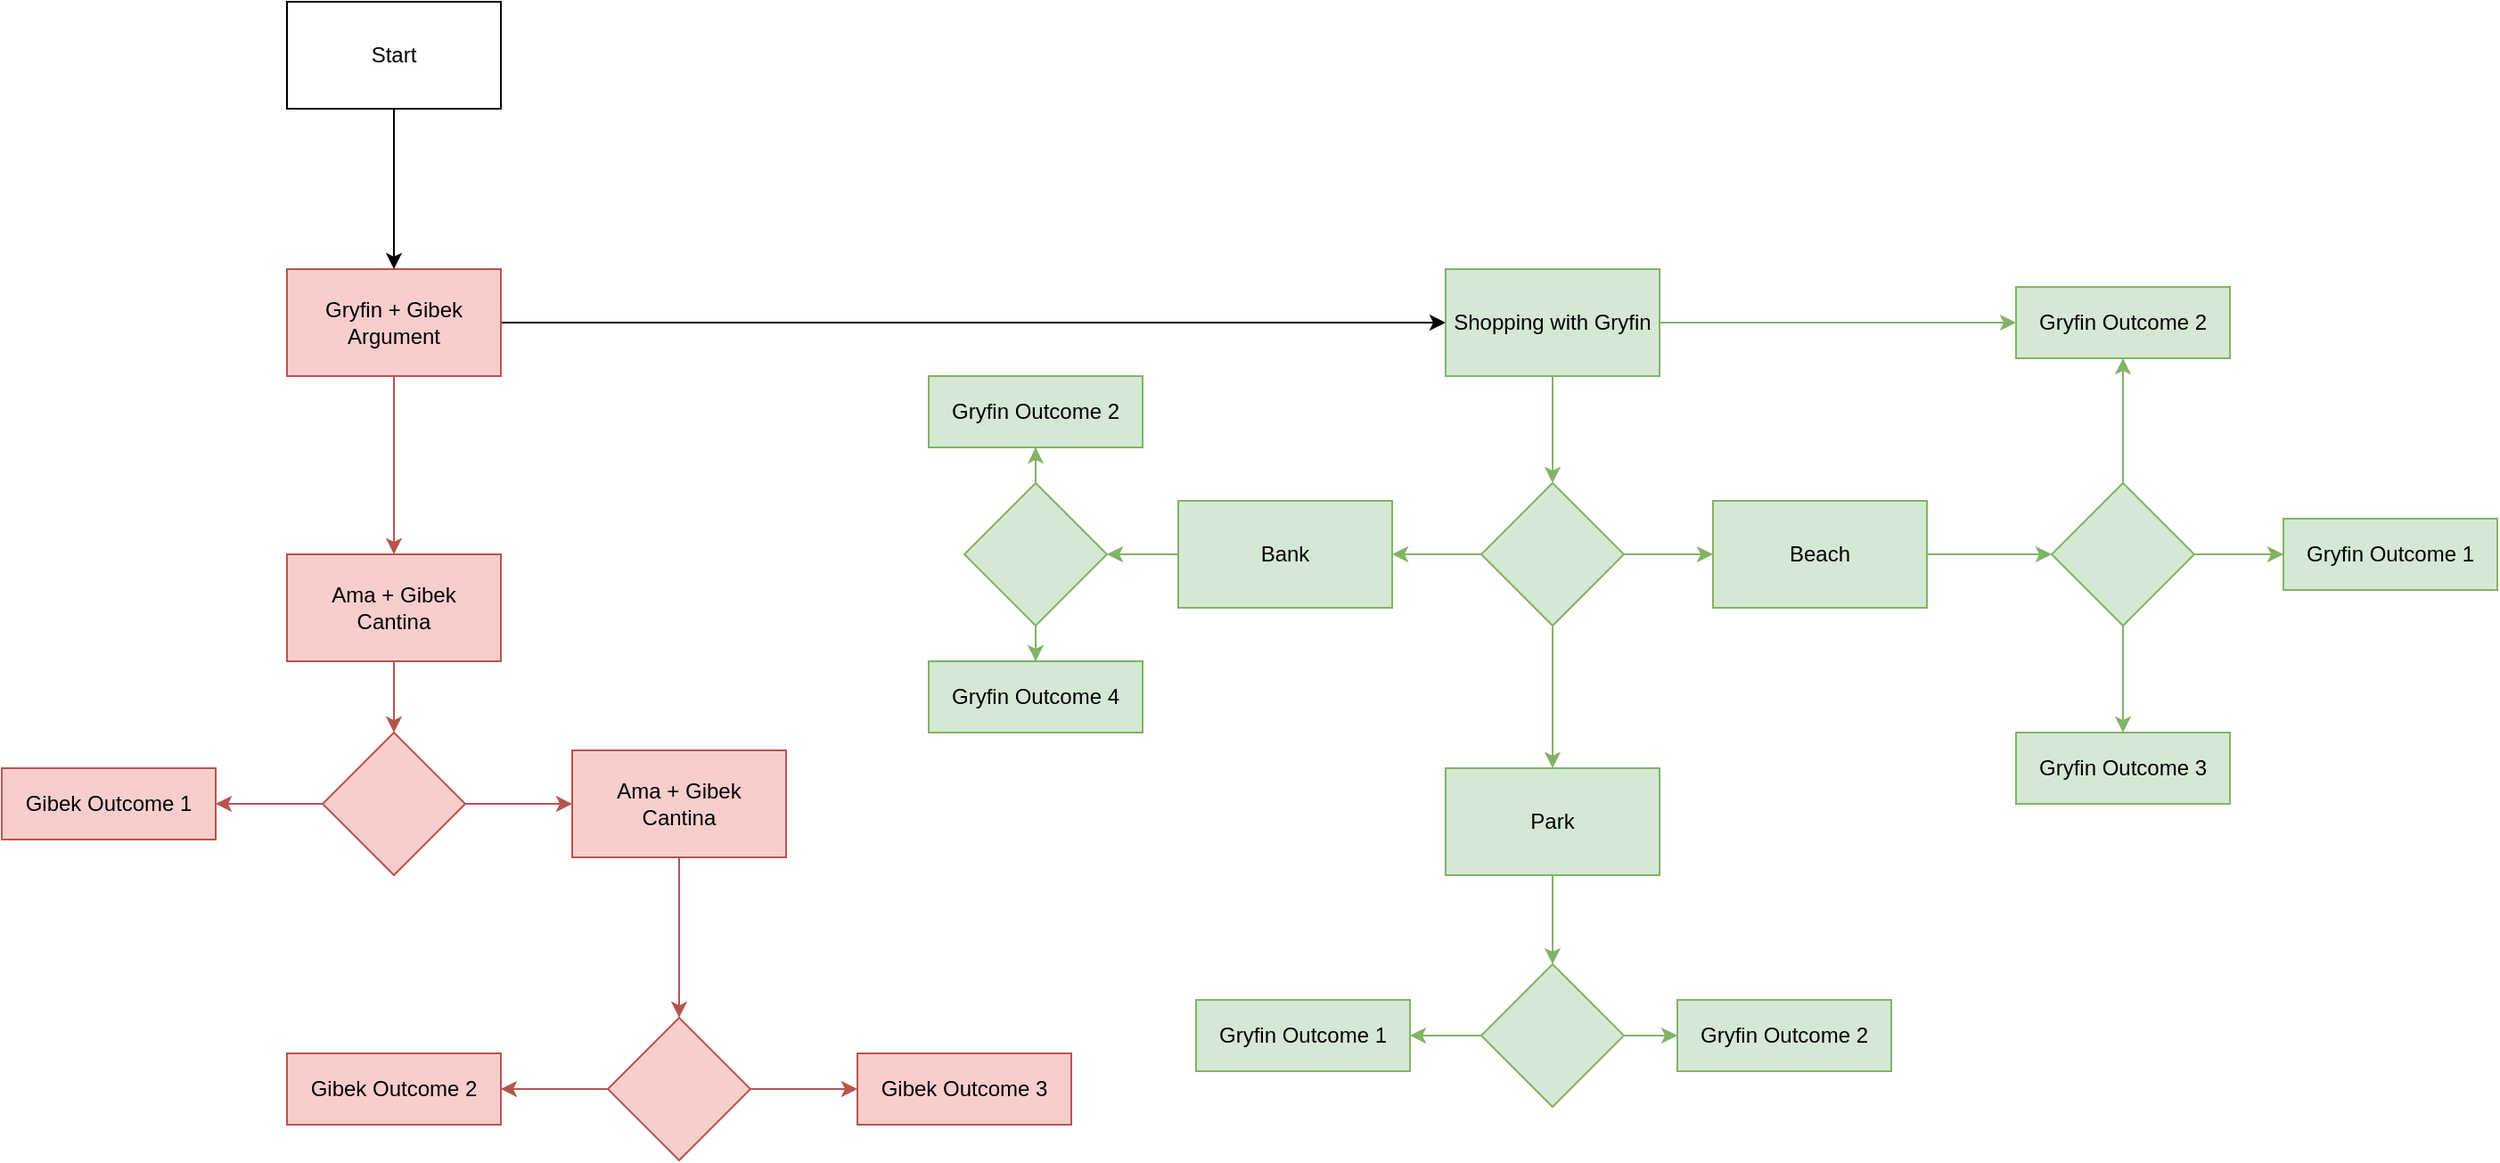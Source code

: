 <mxfile version="15.5.8" type="github">
  <diagram id="Kqes_oFT5_Saav1O1c4u" name="Page-1">
    <mxGraphModel dx="1433" dy="2889" grid="1" gridSize="10" guides="1" tooltips="1" connect="1" arrows="1" fold="1" page="1" pageScale="1" pageWidth="827" pageHeight="1169" math="0" shadow="0">
      <root>
        <mxCell id="0" />
        <mxCell id="1" parent="0" />
        <mxCell id="sISUxXmNFbpfwjOgmo3v-1" value="Gibek Outcome 1" style="rounded=0;whiteSpace=wrap;html=1;fillColor=#f8cecc;strokeColor=#b85450;" vertex="1" parent="1">
          <mxGeometry x="200" y="360" width="120" height="40" as="geometry" />
        </mxCell>
        <mxCell id="sISUxXmNFbpfwjOgmo3v-3" value="Gibek Outcome 2" style="rounded=0;whiteSpace=wrap;html=1;fillColor=#f8cecc;strokeColor=#b85450;" vertex="1" parent="1">
          <mxGeometry x="360" y="520" width="120" height="40" as="geometry" />
        </mxCell>
        <mxCell id="sISUxXmNFbpfwjOgmo3v-4" value="Gibek Outcome 3" style="rounded=0;whiteSpace=wrap;html=1;fillColor=#f8cecc;strokeColor=#b85450;" vertex="1" parent="1">
          <mxGeometry x="680" y="520" width="120" height="40" as="geometry" />
        </mxCell>
        <mxCell id="sISUxXmNFbpfwjOgmo3v-12" style="edgeStyle=orthogonalEdgeStyle;rounded=0;orthogonalLoop=1;jettySize=auto;html=1;entryX=0.5;entryY=0;entryDx=0;entryDy=0;fillColor=#f8cecc;strokeColor=#b85450;" edge="1" parent="1" source="sISUxXmNFbpfwjOgmo3v-6" target="sISUxXmNFbpfwjOgmo3v-7">
          <mxGeometry relative="1" as="geometry" />
        </mxCell>
        <mxCell id="sISUxXmNFbpfwjOgmo3v-29" style="edgeStyle=orthogonalEdgeStyle;rounded=0;orthogonalLoop=1;jettySize=auto;html=1;entryX=0;entryY=0.5;entryDx=0;entryDy=0;" edge="1" parent="1" source="sISUxXmNFbpfwjOgmo3v-6" target="sISUxXmNFbpfwjOgmo3v-24">
          <mxGeometry relative="1" as="geometry" />
        </mxCell>
        <mxCell id="sISUxXmNFbpfwjOgmo3v-6" value="Gryfin + Gibek Argument" style="rounded=0;whiteSpace=wrap;html=1;fillColor=#f8cecc;strokeColor=#b85450;" vertex="1" parent="1">
          <mxGeometry x="360" y="80" width="120" height="60" as="geometry" />
        </mxCell>
        <mxCell id="sISUxXmNFbpfwjOgmo3v-15" style="edgeStyle=orthogonalEdgeStyle;rounded=0;orthogonalLoop=1;jettySize=auto;html=1;entryX=0.5;entryY=0;entryDx=0;entryDy=0;fillColor=#f8cecc;strokeColor=#b85450;" edge="1" parent="1" source="sISUxXmNFbpfwjOgmo3v-7" target="sISUxXmNFbpfwjOgmo3v-10">
          <mxGeometry relative="1" as="geometry" />
        </mxCell>
        <mxCell id="sISUxXmNFbpfwjOgmo3v-7" value="Ama + Gibek &lt;br&gt;Cantina" style="rounded=0;whiteSpace=wrap;html=1;fillColor=#f8cecc;strokeColor=#b85450;" vertex="1" parent="1">
          <mxGeometry x="360" y="240" width="120" height="60" as="geometry" />
        </mxCell>
        <mxCell id="sISUxXmNFbpfwjOgmo3v-18" style="edgeStyle=orthogonalEdgeStyle;rounded=0;orthogonalLoop=1;jettySize=auto;html=1;entryX=0.5;entryY=0;entryDx=0;entryDy=0;fillColor=#f8cecc;strokeColor=#b85450;" edge="1" parent="1" source="sISUxXmNFbpfwjOgmo3v-8" target="sISUxXmNFbpfwjOgmo3v-11">
          <mxGeometry relative="1" as="geometry" />
        </mxCell>
        <mxCell id="sISUxXmNFbpfwjOgmo3v-8" value="Ama + Gibek &lt;br&gt;Cantina" style="rounded=0;whiteSpace=wrap;html=1;fillColor=#f8cecc;strokeColor=#b85450;" vertex="1" parent="1">
          <mxGeometry x="520" y="350" width="120" height="60" as="geometry" />
        </mxCell>
        <mxCell id="sISUxXmNFbpfwjOgmo3v-16" style="edgeStyle=orthogonalEdgeStyle;rounded=0;orthogonalLoop=1;jettySize=auto;html=1;entryX=1;entryY=0.5;entryDx=0;entryDy=0;fillColor=#f8cecc;strokeColor=#b85450;" edge="1" parent="1" source="sISUxXmNFbpfwjOgmo3v-10" target="sISUxXmNFbpfwjOgmo3v-1">
          <mxGeometry relative="1" as="geometry" />
        </mxCell>
        <mxCell id="sISUxXmNFbpfwjOgmo3v-17" style="edgeStyle=orthogonalEdgeStyle;rounded=0;orthogonalLoop=1;jettySize=auto;html=1;entryX=0;entryY=0.5;entryDx=0;entryDy=0;fillColor=#f8cecc;strokeColor=#b85450;" edge="1" parent="1" source="sISUxXmNFbpfwjOgmo3v-10" target="sISUxXmNFbpfwjOgmo3v-8">
          <mxGeometry relative="1" as="geometry" />
        </mxCell>
        <mxCell id="sISUxXmNFbpfwjOgmo3v-10" value="" style="rhombus;whiteSpace=wrap;html=1;fillColor=#f8cecc;strokeColor=#b85450;" vertex="1" parent="1">
          <mxGeometry x="380" y="340" width="80" height="80" as="geometry" />
        </mxCell>
        <mxCell id="sISUxXmNFbpfwjOgmo3v-19" style="edgeStyle=orthogonalEdgeStyle;rounded=0;orthogonalLoop=1;jettySize=auto;html=1;entryX=0;entryY=0.5;entryDx=0;entryDy=0;fillColor=#f8cecc;strokeColor=#b85450;" edge="1" parent="1" source="sISUxXmNFbpfwjOgmo3v-11" target="sISUxXmNFbpfwjOgmo3v-4">
          <mxGeometry relative="1" as="geometry" />
        </mxCell>
        <mxCell id="sISUxXmNFbpfwjOgmo3v-20" style="edgeStyle=orthogonalEdgeStyle;rounded=0;orthogonalLoop=1;jettySize=auto;html=1;entryX=1;entryY=0.5;entryDx=0;entryDy=0;fillColor=#f8cecc;strokeColor=#b85450;" edge="1" parent="1" source="sISUxXmNFbpfwjOgmo3v-11" target="sISUxXmNFbpfwjOgmo3v-3">
          <mxGeometry relative="1" as="geometry" />
        </mxCell>
        <mxCell id="sISUxXmNFbpfwjOgmo3v-11" value="" style="rhombus;whiteSpace=wrap;html=1;fillColor=#f8cecc;strokeColor=#b85450;" vertex="1" parent="1">
          <mxGeometry x="540" y="500" width="80" height="80" as="geometry" />
        </mxCell>
        <mxCell id="sISUxXmNFbpfwjOgmo3v-22" style="edgeStyle=orthogonalEdgeStyle;rounded=0;orthogonalLoop=1;jettySize=auto;html=1;entryX=0.5;entryY=0;entryDx=0;entryDy=0;" edge="1" parent="1" source="sISUxXmNFbpfwjOgmo3v-21" target="sISUxXmNFbpfwjOgmo3v-6">
          <mxGeometry relative="1" as="geometry" />
        </mxCell>
        <mxCell id="sISUxXmNFbpfwjOgmo3v-21" value="Start" style="rounded=0;whiteSpace=wrap;html=1;" vertex="1" parent="1">
          <mxGeometry x="360" y="-70" width="120" height="60" as="geometry" />
        </mxCell>
        <mxCell id="sISUxXmNFbpfwjOgmo3v-30" style="edgeStyle=orthogonalEdgeStyle;rounded=0;orthogonalLoop=1;jettySize=auto;html=1;entryX=0;entryY=0.5;entryDx=0;entryDy=0;fillColor=#d5e8d4;strokeColor=#82b366;" edge="1" parent="1" source="sISUxXmNFbpfwjOgmo3v-24" target="sISUxXmNFbpfwjOgmo3v-26">
          <mxGeometry relative="1" as="geometry" />
        </mxCell>
        <mxCell id="sISUxXmNFbpfwjOgmo3v-32" style="edgeStyle=orthogonalEdgeStyle;rounded=0;orthogonalLoop=1;jettySize=auto;html=1;entryX=0.5;entryY=0;entryDx=0;entryDy=0;fillColor=#d5e8d4;strokeColor=#82b366;" edge="1" parent="1" source="sISUxXmNFbpfwjOgmo3v-24" target="sISUxXmNFbpfwjOgmo3v-31">
          <mxGeometry relative="1" as="geometry" />
        </mxCell>
        <mxCell id="sISUxXmNFbpfwjOgmo3v-24" value="Shopping with Gryfin" style="rounded=0;whiteSpace=wrap;html=1;fillColor=#d5e8d4;strokeColor=#82b366;" vertex="1" parent="1">
          <mxGeometry x="1010" y="80" width="120" height="60" as="geometry" />
        </mxCell>
        <mxCell id="sISUxXmNFbpfwjOgmo3v-25" value="Gryfin Outcome 1" style="rounded=0;whiteSpace=wrap;html=1;fillColor=#d5e8d4;strokeColor=#82b366;" vertex="1" parent="1">
          <mxGeometry x="870" y="490" width="120" height="40" as="geometry" />
        </mxCell>
        <mxCell id="sISUxXmNFbpfwjOgmo3v-26" value="Gryfin Outcome 2" style="rounded=0;whiteSpace=wrap;html=1;fillColor=#d5e8d4;strokeColor=#82b366;" vertex="1" parent="1">
          <mxGeometry x="1330" y="90" width="120" height="40" as="geometry" />
        </mxCell>
        <mxCell id="sISUxXmNFbpfwjOgmo3v-27" value="Gryfin Outcome 3" style="rounded=0;whiteSpace=wrap;html=1;fillColor=#d5e8d4;strokeColor=#82b366;" vertex="1" parent="1">
          <mxGeometry x="1330" y="340" width="120" height="40" as="geometry" />
        </mxCell>
        <mxCell id="sISUxXmNFbpfwjOgmo3v-28" value="Gryfin Outcome 4" style="rounded=0;whiteSpace=wrap;html=1;fillColor=#d5e8d4;strokeColor=#82b366;" vertex="1" parent="1">
          <mxGeometry x="720" y="300" width="120" height="40" as="geometry" />
        </mxCell>
        <mxCell id="sISUxXmNFbpfwjOgmo3v-38" style="edgeStyle=orthogonalEdgeStyle;rounded=0;orthogonalLoop=1;jettySize=auto;html=1;entryX=1;entryY=0.5;entryDx=0;entryDy=0;fillColor=#d5e8d4;strokeColor=#82b366;" edge="1" parent="1" source="sISUxXmNFbpfwjOgmo3v-31" target="sISUxXmNFbpfwjOgmo3v-34">
          <mxGeometry relative="1" as="geometry" />
        </mxCell>
        <mxCell id="sISUxXmNFbpfwjOgmo3v-44" style="edgeStyle=orthogonalEdgeStyle;rounded=0;orthogonalLoop=1;jettySize=auto;html=1;entryX=0.5;entryY=0;entryDx=0;entryDy=0;fillColor=#d5e8d4;strokeColor=#82b366;" edge="1" parent="1" source="sISUxXmNFbpfwjOgmo3v-31" target="sISUxXmNFbpfwjOgmo3v-35">
          <mxGeometry relative="1" as="geometry" />
        </mxCell>
        <mxCell id="sISUxXmNFbpfwjOgmo3v-52" style="edgeStyle=orthogonalEdgeStyle;rounded=0;orthogonalLoop=1;jettySize=auto;html=1;entryX=0;entryY=0.5;entryDx=0;entryDy=0;fillColor=#d5e8d4;strokeColor=#82b366;" edge="1" parent="1" source="sISUxXmNFbpfwjOgmo3v-31" target="sISUxXmNFbpfwjOgmo3v-33">
          <mxGeometry relative="1" as="geometry" />
        </mxCell>
        <mxCell id="sISUxXmNFbpfwjOgmo3v-31" value="" style="rhombus;whiteSpace=wrap;html=1;fillColor=#d5e8d4;strokeColor=#82b366;" vertex="1" parent="1">
          <mxGeometry x="1030" y="200" width="80" height="80" as="geometry" />
        </mxCell>
        <mxCell id="sISUxXmNFbpfwjOgmo3v-53" style="edgeStyle=orthogonalEdgeStyle;rounded=0;orthogonalLoop=1;jettySize=auto;html=1;entryX=0;entryY=0.5;entryDx=0;entryDy=0;fillColor=#d5e8d4;strokeColor=#82b366;" edge="1" parent="1" source="sISUxXmNFbpfwjOgmo3v-33" target="sISUxXmNFbpfwjOgmo3v-51">
          <mxGeometry relative="1" as="geometry" />
        </mxCell>
        <mxCell id="sISUxXmNFbpfwjOgmo3v-33" value="Beach" style="rounded=0;whiteSpace=wrap;html=1;fillColor=#d5e8d4;strokeColor=#82b366;" vertex="1" parent="1">
          <mxGeometry x="1160" y="210" width="120" height="60" as="geometry" />
        </mxCell>
        <mxCell id="sISUxXmNFbpfwjOgmo3v-43" style="edgeStyle=orthogonalEdgeStyle;rounded=0;orthogonalLoop=1;jettySize=auto;html=1;entryX=1;entryY=0.5;entryDx=0;entryDy=0;fillColor=#d5e8d4;strokeColor=#82b366;" edge="1" parent="1" source="sISUxXmNFbpfwjOgmo3v-34" target="sISUxXmNFbpfwjOgmo3v-37">
          <mxGeometry relative="1" as="geometry" />
        </mxCell>
        <mxCell id="sISUxXmNFbpfwjOgmo3v-34" value="Bank" style="rounded=0;whiteSpace=wrap;html=1;fillColor=#d5e8d4;strokeColor=#82b366;" vertex="1" parent="1">
          <mxGeometry x="860" y="210" width="120" height="60" as="geometry" />
        </mxCell>
        <mxCell id="sISUxXmNFbpfwjOgmo3v-49" style="edgeStyle=orthogonalEdgeStyle;rounded=0;orthogonalLoop=1;jettySize=auto;html=1;entryX=0.5;entryY=0;entryDx=0;entryDy=0;fillColor=#d5e8d4;strokeColor=#82b366;" edge="1" parent="1" source="sISUxXmNFbpfwjOgmo3v-35" target="sISUxXmNFbpfwjOgmo3v-45">
          <mxGeometry relative="1" as="geometry" />
        </mxCell>
        <mxCell id="sISUxXmNFbpfwjOgmo3v-35" value="Park" style="rounded=0;whiteSpace=wrap;html=1;fillColor=#d5e8d4;strokeColor=#82b366;" vertex="1" parent="1">
          <mxGeometry x="1010" y="360" width="120" height="60" as="geometry" />
        </mxCell>
        <mxCell id="sISUxXmNFbpfwjOgmo3v-41" style="edgeStyle=orthogonalEdgeStyle;rounded=0;orthogonalLoop=1;jettySize=auto;html=1;entryX=0.5;entryY=0;entryDx=0;entryDy=0;fillColor=#d5e8d4;strokeColor=#82b366;" edge="1" parent="1" source="sISUxXmNFbpfwjOgmo3v-37" target="sISUxXmNFbpfwjOgmo3v-28">
          <mxGeometry relative="1" as="geometry" />
        </mxCell>
        <mxCell id="sISUxXmNFbpfwjOgmo3v-42" style="edgeStyle=orthogonalEdgeStyle;rounded=0;orthogonalLoop=1;jettySize=auto;html=1;entryX=0.5;entryY=1;entryDx=0;entryDy=0;fillColor=#d5e8d4;strokeColor=#82b366;" edge="1" parent="1" source="sISUxXmNFbpfwjOgmo3v-37" target="sISUxXmNFbpfwjOgmo3v-39">
          <mxGeometry relative="1" as="geometry" />
        </mxCell>
        <mxCell id="sISUxXmNFbpfwjOgmo3v-37" value="" style="rhombus;whiteSpace=wrap;html=1;fillColor=#d5e8d4;strokeColor=#82b366;" vertex="1" parent="1">
          <mxGeometry x="740" y="200" width="80" height="80" as="geometry" />
        </mxCell>
        <mxCell id="sISUxXmNFbpfwjOgmo3v-39" value="Gryfin Outcome 2" style="rounded=0;whiteSpace=wrap;html=1;fillColor=#d5e8d4;strokeColor=#82b366;" vertex="1" parent="1">
          <mxGeometry x="720" y="140" width="120" height="40" as="geometry" />
        </mxCell>
        <mxCell id="sISUxXmNFbpfwjOgmo3v-47" style="edgeStyle=orthogonalEdgeStyle;rounded=0;orthogonalLoop=1;jettySize=auto;html=1;entryX=1;entryY=0.5;entryDx=0;entryDy=0;fillColor=#d5e8d4;strokeColor=#82b366;" edge="1" parent="1" source="sISUxXmNFbpfwjOgmo3v-45" target="sISUxXmNFbpfwjOgmo3v-25">
          <mxGeometry relative="1" as="geometry" />
        </mxCell>
        <mxCell id="sISUxXmNFbpfwjOgmo3v-48" style="edgeStyle=orthogonalEdgeStyle;rounded=0;orthogonalLoop=1;jettySize=auto;html=1;entryX=0;entryY=0.5;entryDx=0;entryDy=0;fillColor=#d5e8d4;strokeColor=#82b366;" edge="1" parent="1" source="sISUxXmNFbpfwjOgmo3v-45" target="sISUxXmNFbpfwjOgmo3v-46">
          <mxGeometry relative="1" as="geometry" />
        </mxCell>
        <mxCell id="sISUxXmNFbpfwjOgmo3v-45" value="" style="rhombus;whiteSpace=wrap;html=1;fillColor=#d5e8d4;strokeColor=#82b366;" vertex="1" parent="1">
          <mxGeometry x="1030" y="470" width="80" height="80" as="geometry" />
        </mxCell>
        <mxCell id="sISUxXmNFbpfwjOgmo3v-46" value="Gryfin Outcome 2" style="rounded=0;whiteSpace=wrap;html=1;fillColor=#d5e8d4;strokeColor=#82b366;" vertex="1" parent="1">
          <mxGeometry x="1140" y="490" width="120" height="40" as="geometry" />
        </mxCell>
        <mxCell id="sISUxXmNFbpfwjOgmo3v-50" value="Gryfin Outcome 1" style="rounded=0;whiteSpace=wrap;html=1;fillColor=#d5e8d4;strokeColor=#82b366;" vertex="1" parent="1">
          <mxGeometry x="1480" y="220" width="120" height="40" as="geometry" />
        </mxCell>
        <mxCell id="sISUxXmNFbpfwjOgmo3v-54" style="edgeStyle=orthogonalEdgeStyle;rounded=0;orthogonalLoop=1;jettySize=auto;html=1;entryX=0.5;entryY=1;entryDx=0;entryDy=0;fillColor=#d5e8d4;strokeColor=#82b366;" edge="1" parent="1" source="sISUxXmNFbpfwjOgmo3v-51" target="sISUxXmNFbpfwjOgmo3v-26">
          <mxGeometry relative="1" as="geometry" />
        </mxCell>
        <mxCell id="sISUxXmNFbpfwjOgmo3v-55" style="edgeStyle=orthogonalEdgeStyle;rounded=0;orthogonalLoop=1;jettySize=auto;html=1;entryX=0;entryY=0.5;entryDx=0;entryDy=0;fillColor=#d5e8d4;strokeColor=#82b366;" edge="1" parent="1" source="sISUxXmNFbpfwjOgmo3v-51" target="sISUxXmNFbpfwjOgmo3v-50">
          <mxGeometry relative="1" as="geometry" />
        </mxCell>
        <mxCell id="sISUxXmNFbpfwjOgmo3v-56" style="edgeStyle=orthogonalEdgeStyle;rounded=0;orthogonalLoop=1;jettySize=auto;html=1;entryX=0.5;entryY=0;entryDx=0;entryDy=0;fillColor=#d5e8d4;strokeColor=#82b366;" edge="1" parent="1" source="sISUxXmNFbpfwjOgmo3v-51" target="sISUxXmNFbpfwjOgmo3v-27">
          <mxGeometry relative="1" as="geometry" />
        </mxCell>
        <mxCell id="sISUxXmNFbpfwjOgmo3v-51" value="" style="rhombus;whiteSpace=wrap;html=1;fillColor=#d5e8d4;strokeColor=#82b366;" vertex="1" parent="1">
          <mxGeometry x="1350" y="200" width="80" height="80" as="geometry" />
        </mxCell>
      </root>
    </mxGraphModel>
  </diagram>
</mxfile>

